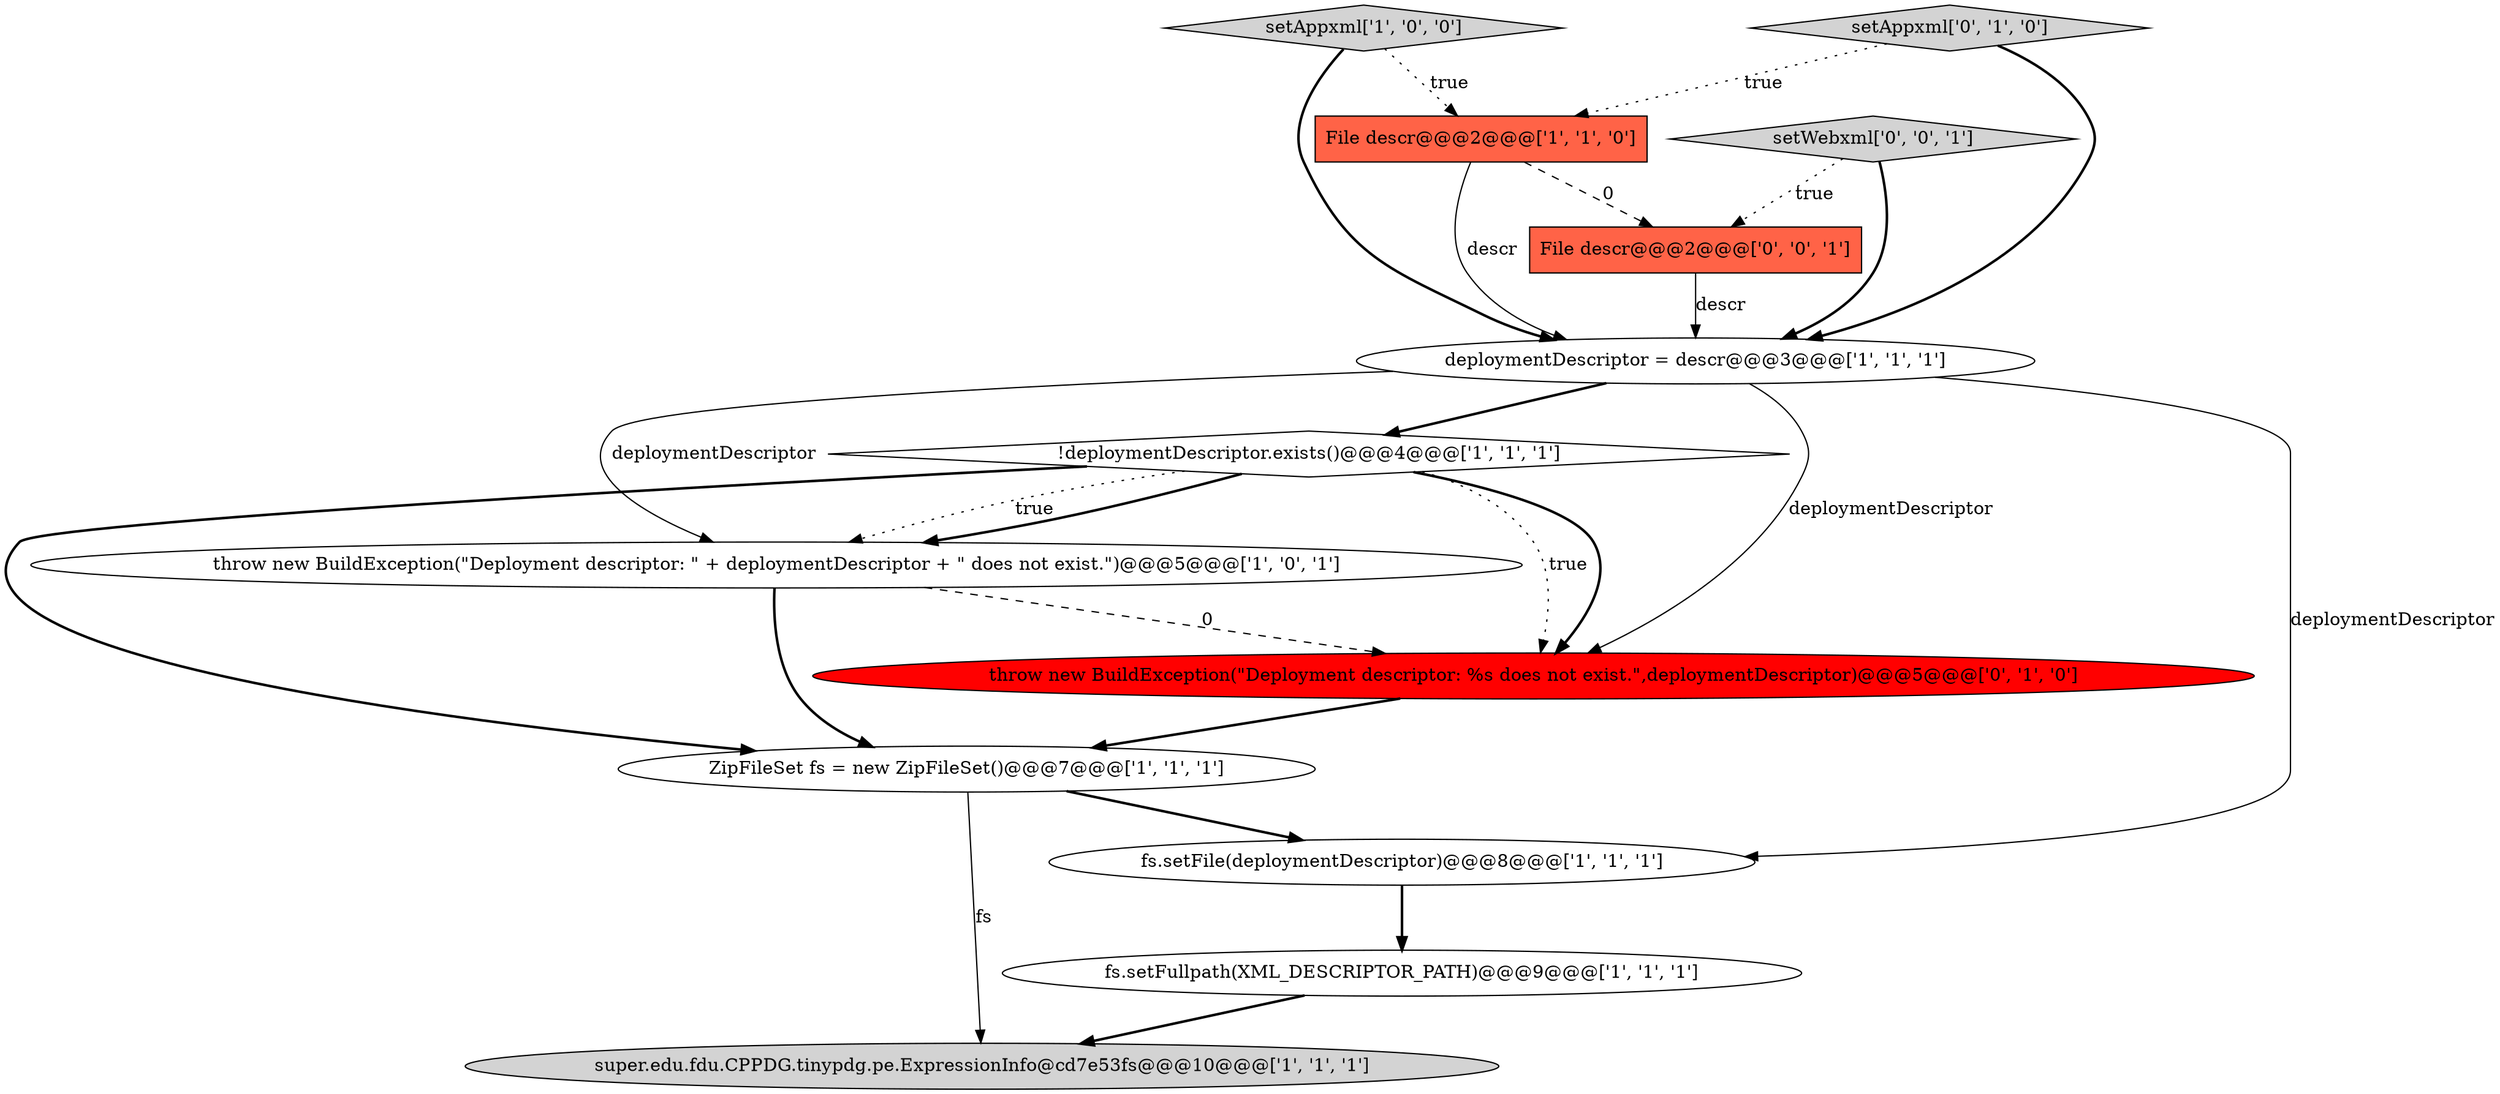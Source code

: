 digraph {
3 [style = filled, label = "fs.setFullpath(XML_DESCRIPTOR_PATH)@@@9@@@['1', '1', '1']", fillcolor = white, shape = ellipse image = "AAA0AAABBB1BBB"];
10 [style = filled, label = "throw new BuildException(\"Deployment descriptor: %s does not exist.\",deploymentDescriptor)@@@5@@@['0', '1', '0']", fillcolor = red, shape = ellipse image = "AAA1AAABBB2BBB"];
7 [style = filled, label = "setAppxml['1', '0', '0']", fillcolor = lightgray, shape = diamond image = "AAA0AAABBB1BBB"];
6 [style = filled, label = "!deploymentDescriptor.exists()@@@4@@@['1', '1', '1']", fillcolor = white, shape = diamond image = "AAA0AAABBB1BBB"];
11 [style = filled, label = "setWebxml['0', '0', '1']", fillcolor = lightgray, shape = diamond image = "AAA0AAABBB3BBB"];
12 [style = filled, label = "File descr@@@2@@@['0', '0', '1']", fillcolor = tomato, shape = box image = "AAA0AAABBB3BBB"];
2 [style = filled, label = "deploymentDescriptor = descr@@@3@@@['1', '1', '1']", fillcolor = white, shape = ellipse image = "AAA0AAABBB1BBB"];
8 [style = filled, label = "super.edu.fdu.CPPDG.tinypdg.pe.ExpressionInfo@cd7e53fs@@@10@@@['1', '1', '1']", fillcolor = lightgray, shape = ellipse image = "AAA0AAABBB1BBB"];
0 [style = filled, label = "fs.setFile(deploymentDescriptor)@@@8@@@['1', '1', '1']", fillcolor = white, shape = ellipse image = "AAA0AAABBB1BBB"];
1 [style = filled, label = "throw new BuildException(\"Deployment descriptor: \" + deploymentDescriptor + \" does not exist.\")@@@5@@@['1', '0', '1']", fillcolor = white, shape = ellipse image = "AAA0AAABBB1BBB"];
4 [style = filled, label = "File descr@@@2@@@['1', '1', '0']", fillcolor = tomato, shape = box image = "AAA0AAABBB1BBB"];
5 [style = filled, label = "ZipFileSet fs = new ZipFileSet()@@@7@@@['1', '1', '1']", fillcolor = white, shape = ellipse image = "AAA0AAABBB1BBB"];
9 [style = filled, label = "setAppxml['0', '1', '0']", fillcolor = lightgray, shape = diamond image = "AAA0AAABBB2BBB"];
1->5 [style = bold, label=""];
0->3 [style = bold, label=""];
2->1 [style = solid, label="deploymentDescriptor"];
9->2 [style = bold, label=""];
2->6 [style = bold, label=""];
11->12 [style = dotted, label="true"];
6->1 [style = dotted, label="true"];
1->10 [style = dashed, label="0"];
4->2 [style = solid, label="descr"];
11->2 [style = bold, label=""];
4->12 [style = dashed, label="0"];
6->10 [style = dotted, label="true"];
6->1 [style = bold, label=""];
6->5 [style = bold, label=""];
12->2 [style = solid, label="descr"];
10->5 [style = bold, label=""];
2->10 [style = solid, label="deploymentDescriptor"];
5->0 [style = bold, label=""];
7->2 [style = bold, label=""];
3->8 [style = bold, label=""];
6->10 [style = bold, label=""];
7->4 [style = dotted, label="true"];
9->4 [style = dotted, label="true"];
2->0 [style = solid, label="deploymentDescriptor"];
5->8 [style = solid, label="fs"];
}
